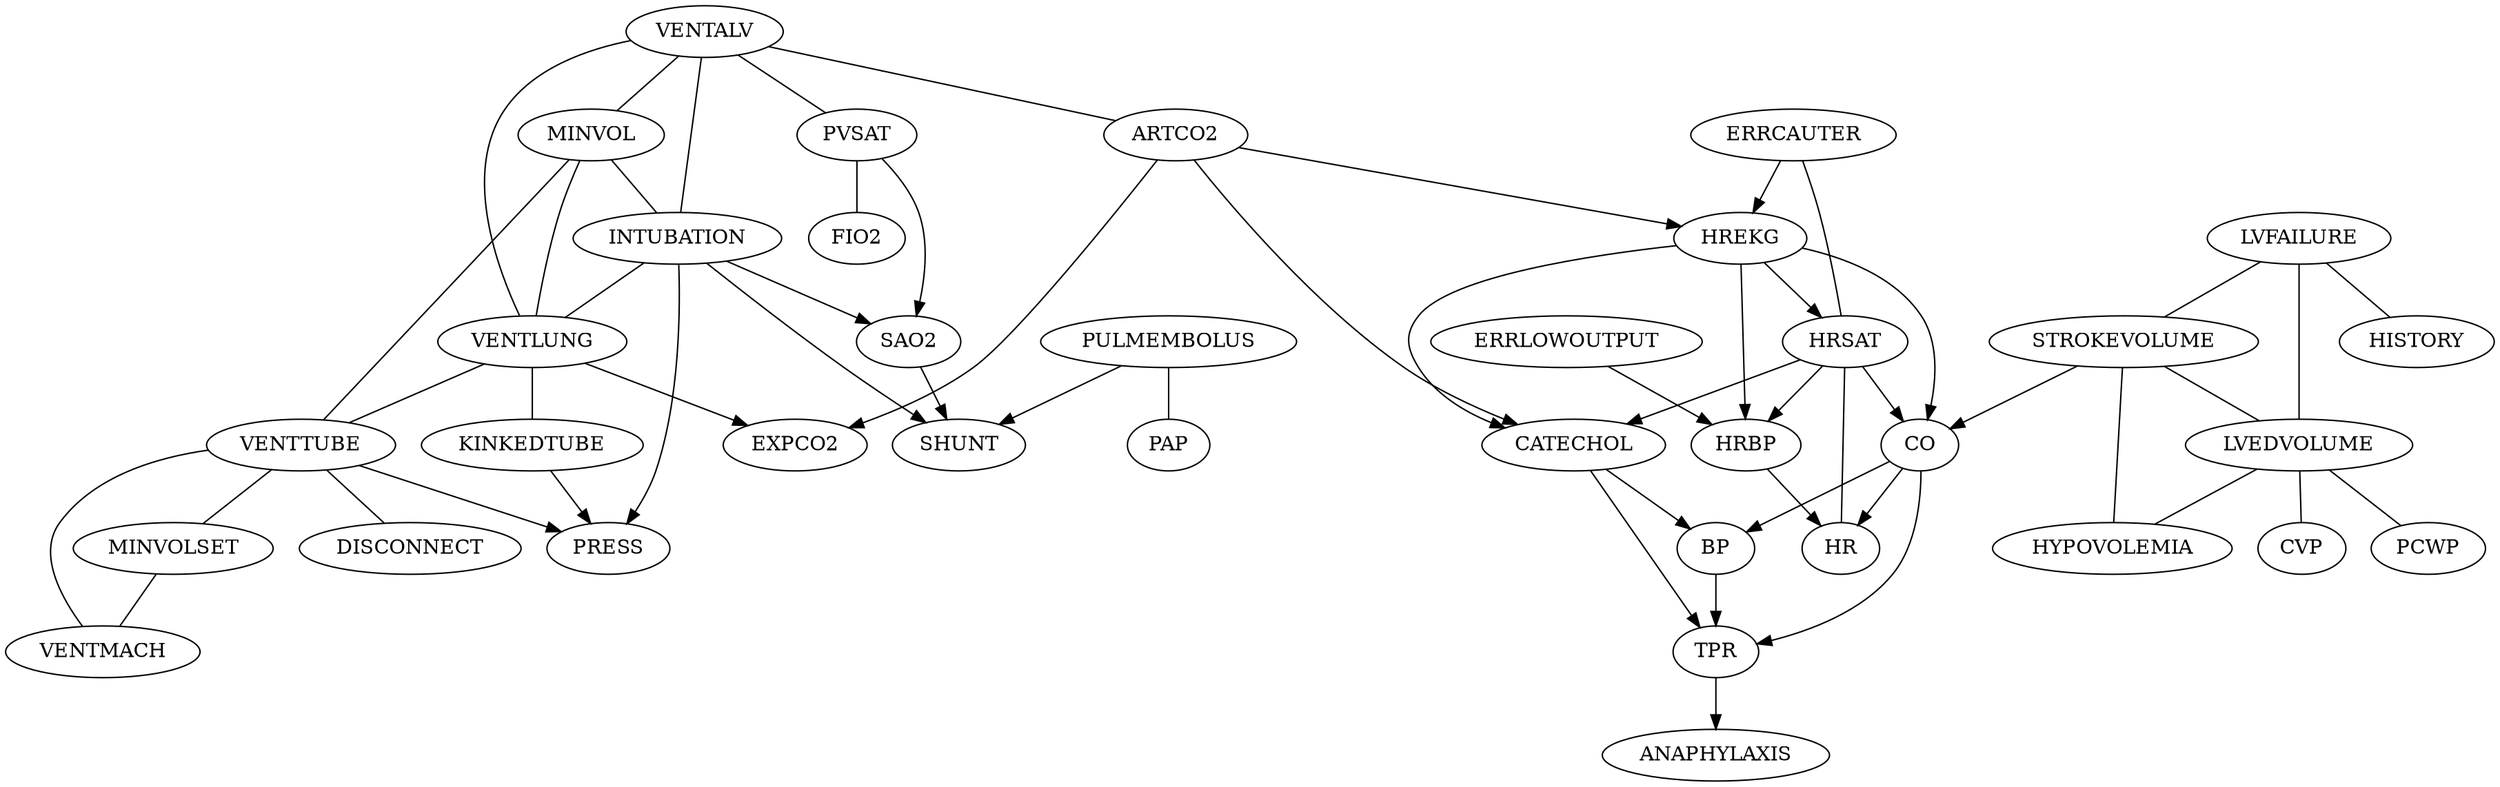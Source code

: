 digraph G {
    "STROKEVOLUME" -> "CO";
    "CATECHOL" -> "BP";
    "CO" -> "BP";
    "ARTCO2" -> "CATECHOL";
    "INTUBATION" -> "SHUNT";
    "HRBP" -> "HR";
    "KINKEDTUBE" -> "PRESS";
    "VENTLUNG" -> "EXPCO2";
    "ERRCAUTER" -> "HREKG";
    "HREKG" -> "HRSAT";
    "HRSAT" -> "CO";
    "ARTCO2" -> "HREKG";
    "ARTCO2" -> "EXPCO2";
    "INTUBATION" -> "PRESS";
    "CO" -> "TPR";
    "HREKG" -> "CATECHOL";
    "HRSAT" -> "CATECHOL";
    "BP" -> "TPR";
    "HREKG" -> "CO";
    "SAO2" -> "SHUNT";
    "VENTTUBE" -> "PRESS";
    "PVSAT" -> "SAO2";
    "HRSAT" -> "HRBP";
    "ERRLOWOUTPUT" -> "HRBP";
    "TPR" -> "ANAPHYLAXIS";
    "CO" -> "HR";
    "HREKG" -> "HRBP";
    "INTUBATION" -> "SAO2";
    "PULMEMBOLUS" -> "SHUNT";
    "CATECHOL" -> "TPR";
    "VENTALV" -> "INTUBATION" [dir = none];
    "VENTLUNG" -> "VENTTUBE" [dir = none];
    "MINVOLSET" -> "VENTMACH" [dir = none];
    "VENTLUNG" -> "KINKEDTUBE" [dir = none];
    "VENTALV" -> "ARTCO2" [dir = none];
    "VENTTUBE" -> "MINVOLSET" [dir = none];
    "LVEDVOLUME" -> "CVP" [dir = none];
    "LVEDVOLUME" -> "HYPOVOLEMIA" [dir = none];
    "HRSAT" -> "HR" [dir = none];
    "VENTALV" -> "PVSAT" [dir = none];
    "LVFAILURE" -> "HISTORY" [dir = none];
    "INTUBATION" -> "VENTLUNG" [dir = none];
    "LVFAILURE" -> "LVEDVOLUME" [dir = none];
    "VENTALV" -> "VENTLUNG" [dir = none];
    "MINVOL" -> "VENTTUBE" [dir = none];
    "VENTTUBE" -> "DISCONNECT" [dir = none];
    "PULMEMBOLUS" -> "PAP" [dir = none];
    "STROKEVOLUME" -> "HYPOVOLEMIA" [dir = none];
    "VENTTUBE" -> "VENTMACH" [dir = none];
    "ERRCAUTER" -> "HRSAT" [dir = none];
    "PVSAT" -> "FIO2" [dir = none];
    "STROKEVOLUME" -> "LVEDVOLUME" [dir = none];
    "MINVOL" -> "INTUBATION" [dir = none];
    "MINVOL" -> "VENTLUNG" [dir = none];
    "LVFAILURE" -> "STROKEVOLUME" [dir = none];
    "VENTALV" -> "MINVOL" [dir = none];
    "LVEDVOLUME" -> "PCWP" [dir = none];
}
